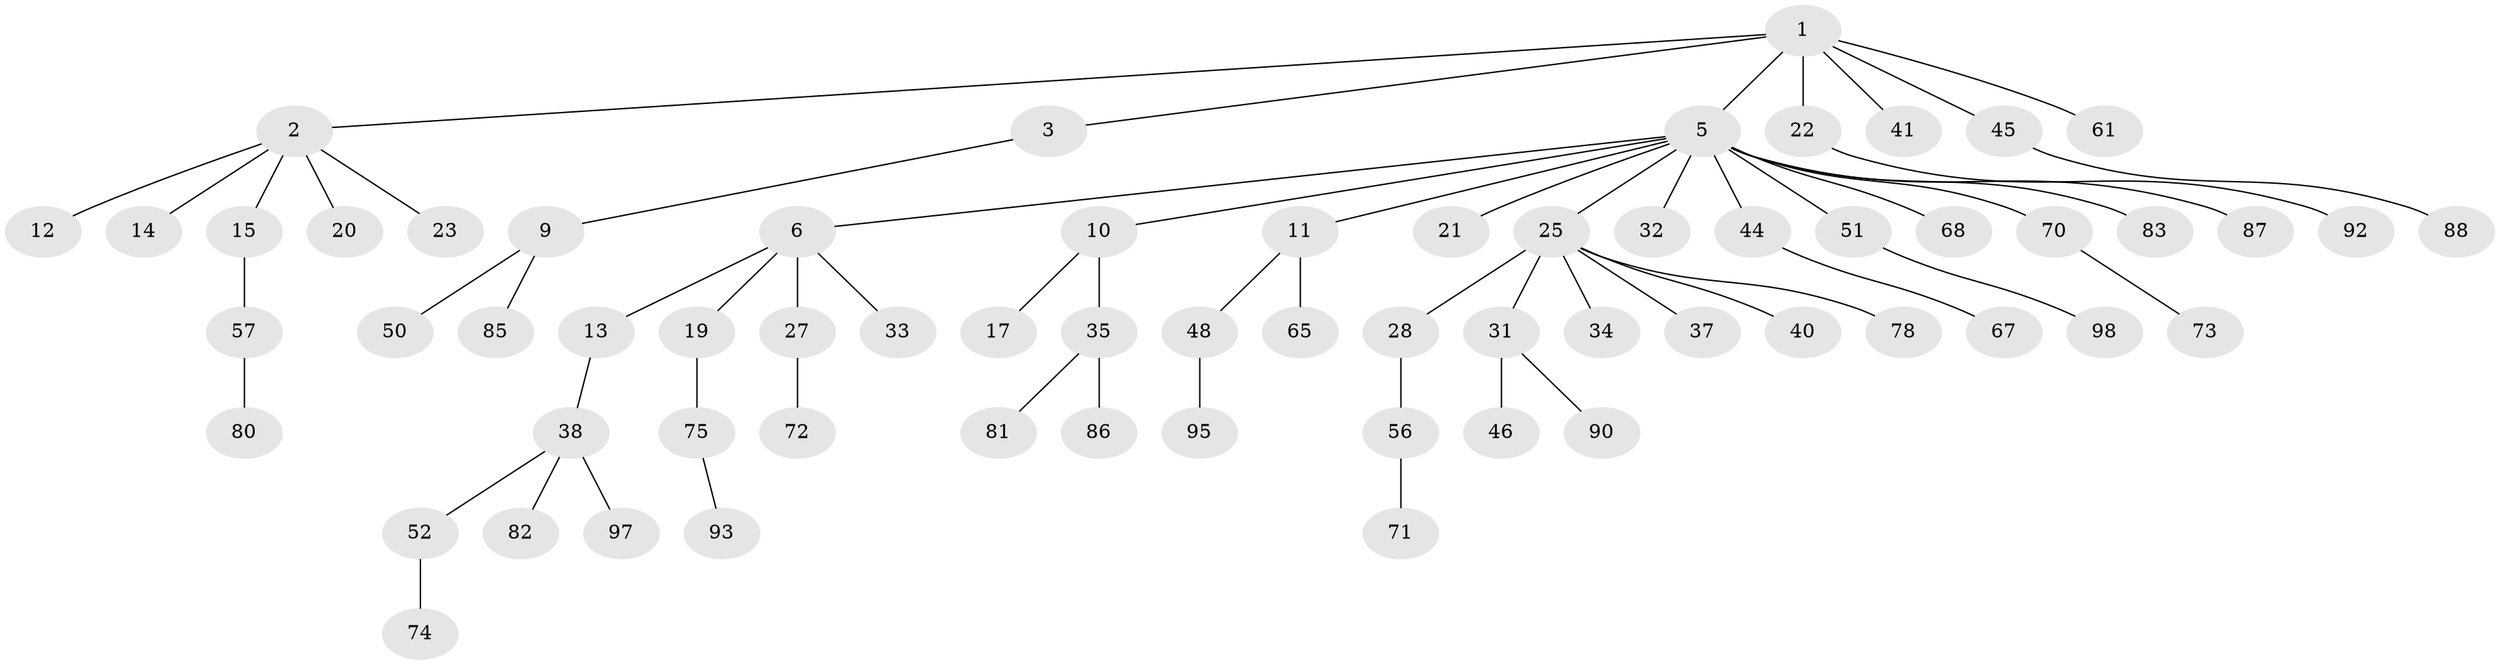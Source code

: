 // original degree distribution, {7: 0.02040816326530612, 4: 0.04081632653061224, 2: 0.35714285714285715, 6: 0.02040816326530612, 8: 0.01020408163265306, 3: 0.10204081632653061, 1: 0.4489795918367347}
// Generated by graph-tools (version 1.1) at 2025/42/03/06/25 10:42:04]
// undirected, 64 vertices, 63 edges
graph export_dot {
graph [start="1"]
  node [color=gray90,style=filled];
  1 [super="+7"];
  2 [super="+4"];
  3;
  5 [super="+8"];
  6 [super="+26"];
  9 [super="+53"];
  10 [super="+76"];
  11 [super="+47"];
  12;
  13 [super="+18"];
  14;
  15 [super="+16"];
  17 [super="+24"];
  19 [super="+43"];
  20 [super="+29"];
  21 [super="+36"];
  22 [super="+77"];
  23;
  25 [super="+30"];
  27 [super="+55"];
  28 [super="+54"];
  31 [super="+89"];
  32 [super="+91"];
  33 [super="+49"];
  34 [super="+66"];
  35 [super="+64"];
  37 [super="+42"];
  38 [super="+39"];
  40;
  41;
  44 [super="+62"];
  45 [super="+69"];
  46;
  48 [super="+96"];
  50 [super="+60"];
  51;
  52 [super="+58"];
  56 [super="+63"];
  57 [super="+59"];
  61 [super="+84"];
  65;
  67;
  68;
  70;
  71;
  72;
  73 [super="+94"];
  74;
  75 [super="+79"];
  78;
  80;
  81;
  82;
  83;
  85;
  86;
  87;
  88;
  90;
  92;
  93;
  95;
  97;
  98;
  1 -- 2;
  1 -- 3;
  1 -- 5;
  1 -- 22;
  1 -- 41;
  1 -- 61;
  1 -- 45;
  2 -- 14;
  2 -- 20;
  2 -- 12;
  2 -- 15;
  2 -- 23;
  3 -- 9;
  5 -- 6;
  5 -- 10;
  5 -- 21;
  5 -- 25;
  5 -- 70;
  5 -- 32;
  5 -- 68;
  5 -- 11;
  5 -- 44;
  5 -- 51;
  5 -- 83;
  5 -- 87;
  6 -- 13;
  6 -- 19;
  6 -- 27;
  6 -- 33;
  9 -- 50;
  9 -- 85;
  10 -- 17;
  10 -- 35;
  11 -- 65;
  11 -- 48;
  13 -- 38;
  15 -- 57;
  19 -- 75;
  22 -- 92;
  25 -- 28;
  25 -- 31;
  25 -- 40;
  25 -- 78;
  25 -- 34;
  25 -- 37;
  27 -- 72;
  28 -- 56;
  31 -- 46;
  31 -- 90;
  35 -- 81;
  35 -- 86;
  38 -- 97;
  38 -- 82;
  38 -- 52;
  44 -- 67;
  45 -- 88;
  48 -- 95;
  51 -- 98;
  52 -- 74;
  56 -- 71;
  57 -- 80;
  70 -- 73;
  75 -- 93;
}
